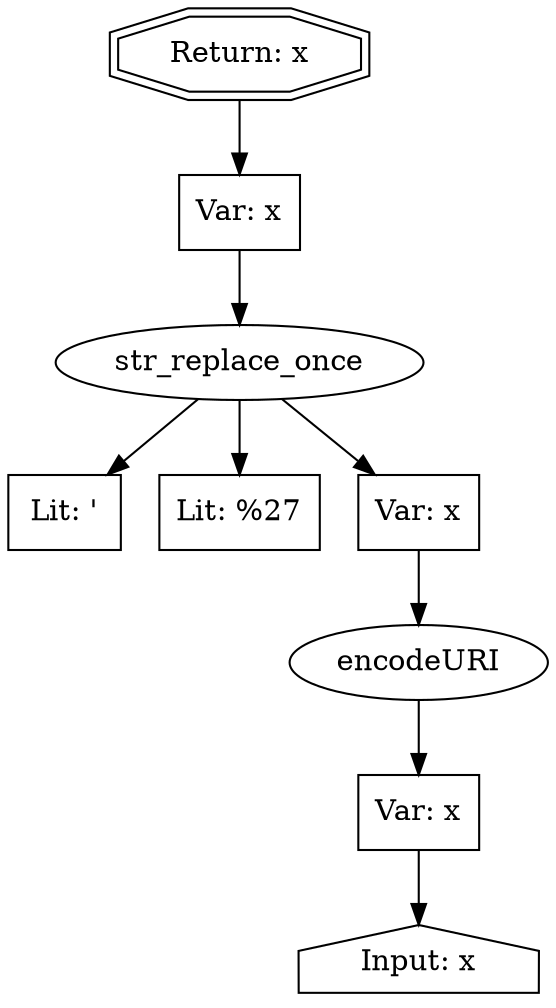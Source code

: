 // Finding: 8afae975-076c-4946-a793-c13b74f0fe33
// Finding.url: https://www.example152.com/topic/get-help/sexuality/##"></iframe></style></script></object></embed></textarea><img src=x onerror=taintfoxLog('8555ad873c43481e929a0c089c8b16d3')><!--/*
// Finding.parentloc: https://www.example152.com/topic/get-help/sexuality/##"></iframe></style></script></object></embed></textarea><img src=x onerror=taintfoxLog('8555ad873c43481e929a0c089c8b16d3')><!--/*
// Finding.domain: www.example152.com
// Finding.base_domain: example152.com
// Finding.source: location.href
// Finding.sink: innerHTML
// Sanitizer.score: 1
// Sanitizer.name: i/this.htmlUrl
// Sanitizer.location: https://epiphany.example153.com/containers/45954263-b894-48fc-b0bb-40979513431a.js - i/this.getValue:10:25523
// Finding.begin: 57
// Finding.end: 238
// Finding.original_uuid: 5158d6b3-be4b-4cb1-9640-a02fea6d2330
// Finding.TwentyFiveMillionFlowsId: 1288634050
// Finding.script: https://epiphany.example153.com/containers/45954263-b894-48fc-b0bb-40979513431a.js
// Finding.line: 10
// Exploit.uuid: 8555ad87-3c43-481e-929a-0c089c8b16d3
// Exploit.success: false
// Exploit.status: validated
// Exploit.method: C
// Exploit.type: html
// Exploit.token: attribute
// Exploit.content: src
// Exploit.quote_type: "
// Exploit.tag: img
// Exploit.break_out: #"></iframe></style></script></object></embed></textarea><img src=x onerror=
// Exploit.break_in: ><!--/*
// Exploit.payload: #"></iframe></style></script></object></embed></textarea><img src=x onerror=taintfoxLog(1)><!--/*
// Exploit.begin_taint_url: 0
// Exploit.end_taint_url: 58
// Exploit.replace_begin_url: 58
// Exploit.replace_end_url: 58
// Exploit.replace_begin_param: 115
// Exploit.replace_end_param: 115
// Issues.LargestEncodeAttrStringChain: 0
// Issues.LargestTextFragmentEncodeChainLength: 0
// Issues.HasApproximation: false
// Issues.HasMissingImplementation: false
// Issues.HasInfiniteRegexWithFunctionReplacer: false
// Issues.MergedSplitAndJoins: false
// Issues.HasUrlInRhsOfReplace: false
// Issues.HasUrlInLhsOfReplace: false
// Issues.HasCookieValueInLhsOfreplace: false
// Issues.HasCookieValueInRhsOfreplace: false
// Issues.HasCookieValueInMatchPattern: false
// Issues.HasCookieValueInExecPattern: false
// Issues.RemovedLRConcats: false
// Issues.RemovedReplaceArtifacts: false
// Issues.HasUrlInMatchPattern: false
// Issues.HasUrlInExecPattern: false
// Issues.RemovedNOPreplaces: false
// Issues.Known_sanitizer: false
// DepGraph.hash: -1888108351
// DepGraph.sanitizer_hash: -1888108351

digraph cfg {
n0 [shape=house, label="Input: x"];
n1 [shape=ellipse, label="encodeURI"];
n2 [shape=box, label="Var: x"];
n3 [shape=ellipse, label="str_replace_once"];
n4 [shape=box, label="Lit: '"];
n5 [shape=box, label="Lit: %27"];
n6 [shape=box, label="Var: x"];
n7 [shape=box, label="Var: x"];
n8 [shape=doubleoctagon, label="Return: x"];
n2 -> n0;
n1 -> n2;
n6 -> n1;
n3 -> n4;
n3 -> n5;
n3 -> n6;
n7 -> n3;
n8 -> n7;
}